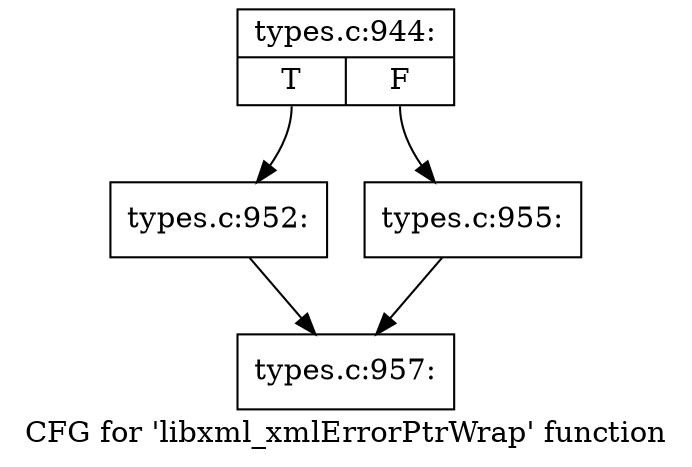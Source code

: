 digraph "CFG for 'libxml_xmlErrorPtrWrap' function" {
	label="CFG for 'libxml_xmlErrorPtrWrap' function";

	Node0x440c970 [shape=record,label="{types.c:944:|{<s0>T|<s1>F}}"];
	Node0x440c970:s0 -> Node0x43c03d0;
	Node0x440c970:s1 -> Node0x43c0420;
	Node0x43c03d0 [shape=record,label="{types.c:952:}"];
	Node0x43c03d0 -> Node0x43c0770;
	Node0x43c0420 [shape=record,label="{types.c:955:}"];
	Node0x43c0420 -> Node0x43c0770;
	Node0x43c0770 [shape=record,label="{types.c:957:}"];
}
